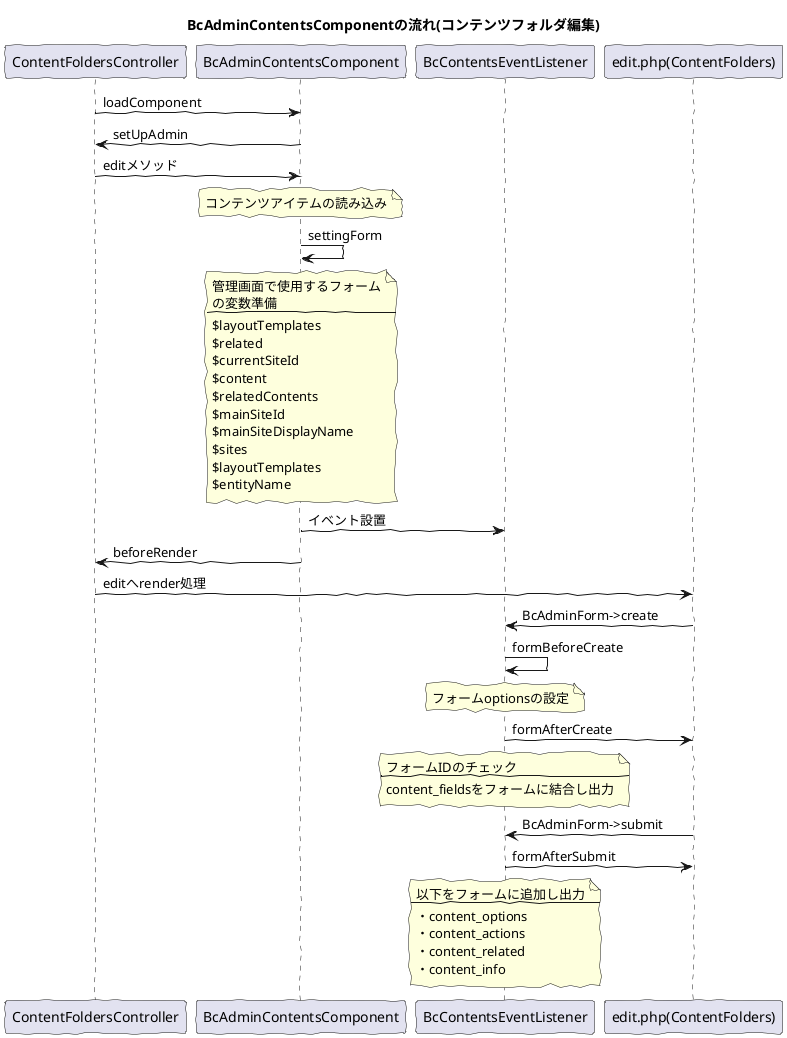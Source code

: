 @startuml bc_admin_contents_component

skinparam handwritten true
skinparam backgroundColor white

title BcAdminContentsComponentの流れ(コンテンツフォルダ編集)

participant "ContentFoldersController" as Controller
participant "BcAdminContentsComponent" as Component
participant "BcContentsEventListener" as EventListener
participant "edit.php(ContentFolders)" as template

Controller -> Component : loadComponent

Component -> Controller : setUpAdmin

Controller -> Component : editメソッド


note over Component
コンテンツアイテムの読み込み
endnote

Component -> Component : settingForm
note over Component
管理画面で使用するフォーム
の変数準備
---
$layoutTemplates
$related
$currentSiteId
$content
$relatedContents
$mainSiteId
$mainSiteDisplayName
$sites
$layoutTemplates
$entityName
endnote

Component -> EventListener  : イベント設置

Controller <- Component : beforeRender

Controller -> template : editへrender処理

EventListener <- template : BcAdminForm->create

EventListener -> EventListener : formBeforeCreate
note over EventListener
フォームoptionsの設定
endnote
EventListener -> template : formAfterCreate

note over EventListener
フォームIDのチェック
---
content_fieldsをフォームに結合し出力
endnote

EventListener <- template : BcAdminForm->submit

EventListener -> template : formAfterSubmit
note over EventListener
以下をフォームに追加し出力
---
・content_options
・content_actions
・content_related
・content_info
endnote
@enduml